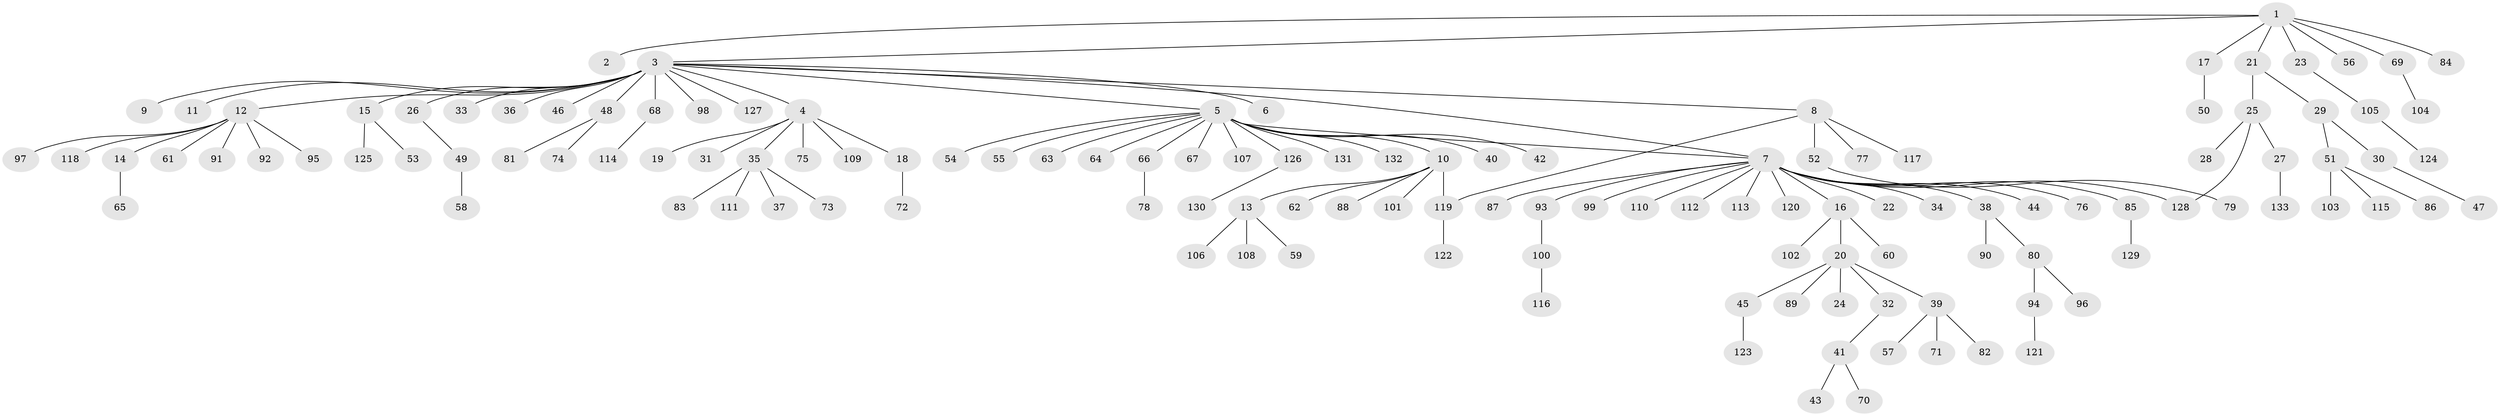 // coarse degree distribution, {27: 0.018867924528301886, 1: 0.9622641509433962, 26: 0.018867924528301886}
// Generated by graph-tools (version 1.1) at 2025/50/03/04/25 21:50:09]
// undirected, 133 vertices, 135 edges
graph export_dot {
graph [start="1"]
  node [color=gray90,style=filled];
  1;
  2;
  3;
  4;
  5;
  6;
  7;
  8;
  9;
  10;
  11;
  12;
  13;
  14;
  15;
  16;
  17;
  18;
  19;
  20;
  21;
  22;
  23;
  24;
  25;
  26;
  27;
  28;
  29;
  30;
  31;
  32;
  33;
  34;
  35;
  36;
  37;
  38;
  39;
  40;
  41;
  42;
  43;
  44;
  45;
  46;
  47;
  48;
  49;
  50;
  51;
  52;
  53;
  54;
  55;
  56;
  57;
  58;
  59;
  60;
  61;
  62;
  63;
  64;
  65;
  66;
  67;
  68;
  69;
  70;
  71;
  72;
  73;
  74;
  75;
  76;
  77;
  78;
  79;
  80;
  81;
  82;
  83;
  84;
  85;
  86;
  87;
  88;
  89;
  90;
  91;
  92;
  93;
  94;
  95;
  96;
  97;
  98;
  99;
  100;
  101;
  102;
  103;
  104;
  105;
  106;
  107;
  108;
  109;
  110;
  111;
  112;
  113;
  114;
  115;
  116;
  117;
  118;
  119;
  120;
  121;
  122;
  123;
  124;
  125;
  126;
  127;
  128;
  129;
  130;
  131;
  132;
  133;
  1 -- 2;
  1 -- 3;
  1 -- 17;
  1 -- 21;
  1 -- 23;
  1 -- 56;
  1 -- 69;
  1 -- 84;
  3 -- 4;
  3 -- 5;
  3 -- 6;
  3 -- 7;
  3 -- 8;
  3 -- 9;
  3 -- 11;
  3 -- 12;
  3 -- 15;
  3 -- 26;
  3 -- 33;
  3 -- 36;
  3 -- 46;
  3 -- 48;
  3 -- 68;
  3 -- 98;
  3 -- 127;
  4 -- 18;
  4 -- 19;
  4 -- 31;
  4 -- 35;
  4 -- 75;
  4 -- 109;
  5 -- 7;
  5 -- 10;
  5 -- 40;
  5 -- 42;
  5 -- 54;
  5 -- 55;
  5 -- 63;
  5 -- 64;
  5 -- 66;
  5 -- 67;
  5 -- 107;
  5 -- 126;
  5 -- 131;
  5 -- 132;
  7 -- 16;
  7 -- 22;
  7 -- 34;
  7 -- 38;
  7 -- 44;
  7 -- 76;
  7 -- 85;
  7 -- 87;
  7 -- 93;
  7 -- 99;
  7 -- 110;
  7 -- 112;
  7 -- 113;
  7 -- 120;
  7 -- 128;
  8 -- 52;
  8 -- 77;
  8 -- 117;
  8 -- 119;
  10 -- 13;
  10 -- 62;
  10 -- 88;
  10 -- 101;
  10 -- 119;
  12 -- 14;
  12 -- 61;
  12 -- 91;
  12 -- 92;
  12 -- 95;
  12 -- 97;
  12 -- 118;
  13 -- 59;
  13 -- 106;
  13 -- 108;
  14 -- 65;
  15 -- 53;
  15 -- 125;
  16 -- 20;
  16 -- 60;
  16 -- 102;
  17 -- 50;
  18 -- 72;
  20 -- 24;
  20 -- 32;
  20 -- 39;
  20 -- 45;
  20 -- 89;
  21 -- 25;
  21 -- 29;
  23 -- 105;
  25 -- 27;
  25 -- 28;
  25 -- 128;
  26 -- 49;
  27 -- 133;
  29 -- 30;
  29 -- 51;
  30 -- 47;
  32 -- 41;
  35 -- 37;
  35 -- 73;
  35 -- 83;
  35 -- 111;
  38 -- 80;
  38 -- 90;
  39 -- 57;
  39 -- 71;
  39 -- 82;
  41 -- 43;
  41 -- 70;
  45 -- 123;
  48 -- 74;
  48 -- 81;
  49 -- 58;
  51 -- 86;
  51 -- 103;
  51 -- 115;
  52 -- 79;
  66 -- 78;
  68 -- 114;
  69 -- 104;
  80 -- 94;
  80 -- 96;
  85 -- 129;
  93 -- 100;
  94 -- 121;
  100 -- 116;
  105 -- 124;
  119 -- 122;
  126 -- 130;
}
